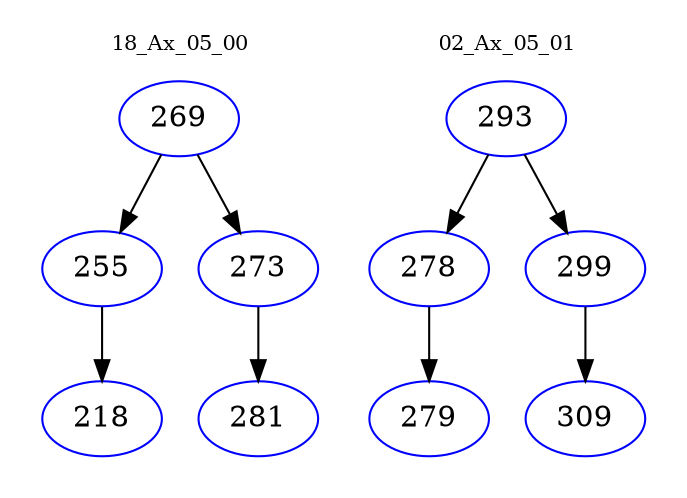 digraph{
subgraph cluster_0 {
color = white
label = "18_Ax_05_00";
fontsize=10;
T0_269 [label="269", color="blue"]
T0_269 -> T0_255 [color="black"]
T0_255 [label="255", color="blue"]
T0_255 -> T0_218 [color="black"]
T0_218 [label="218", color="blue"]
T0_269 -> T0_273 [color="black"]
T0_273 [label="273", color="blue"]
T0_273 -> T0_281 [color="black"]
T0_281 [label="281", color="blue"]
}
subgraph cluster_1 {
color = white
label = "02_Ax_05_01";
fontsize=10;
T1_293 [label="293", color="blue"]
T1_293 -> T1_278 [color="black"]
T1_278 [label="278", color="blue"]
T1_278 -> T1_279 [color="black"]
T1_279 [label="279", color="blue"]
T1_293 -> T1_299 [color="black"]
T1_299 [label="299", color="blue"]
T1_299 -> T1_309 [color="black"]
T1_309 [label="309", color="blue"]
}
}
